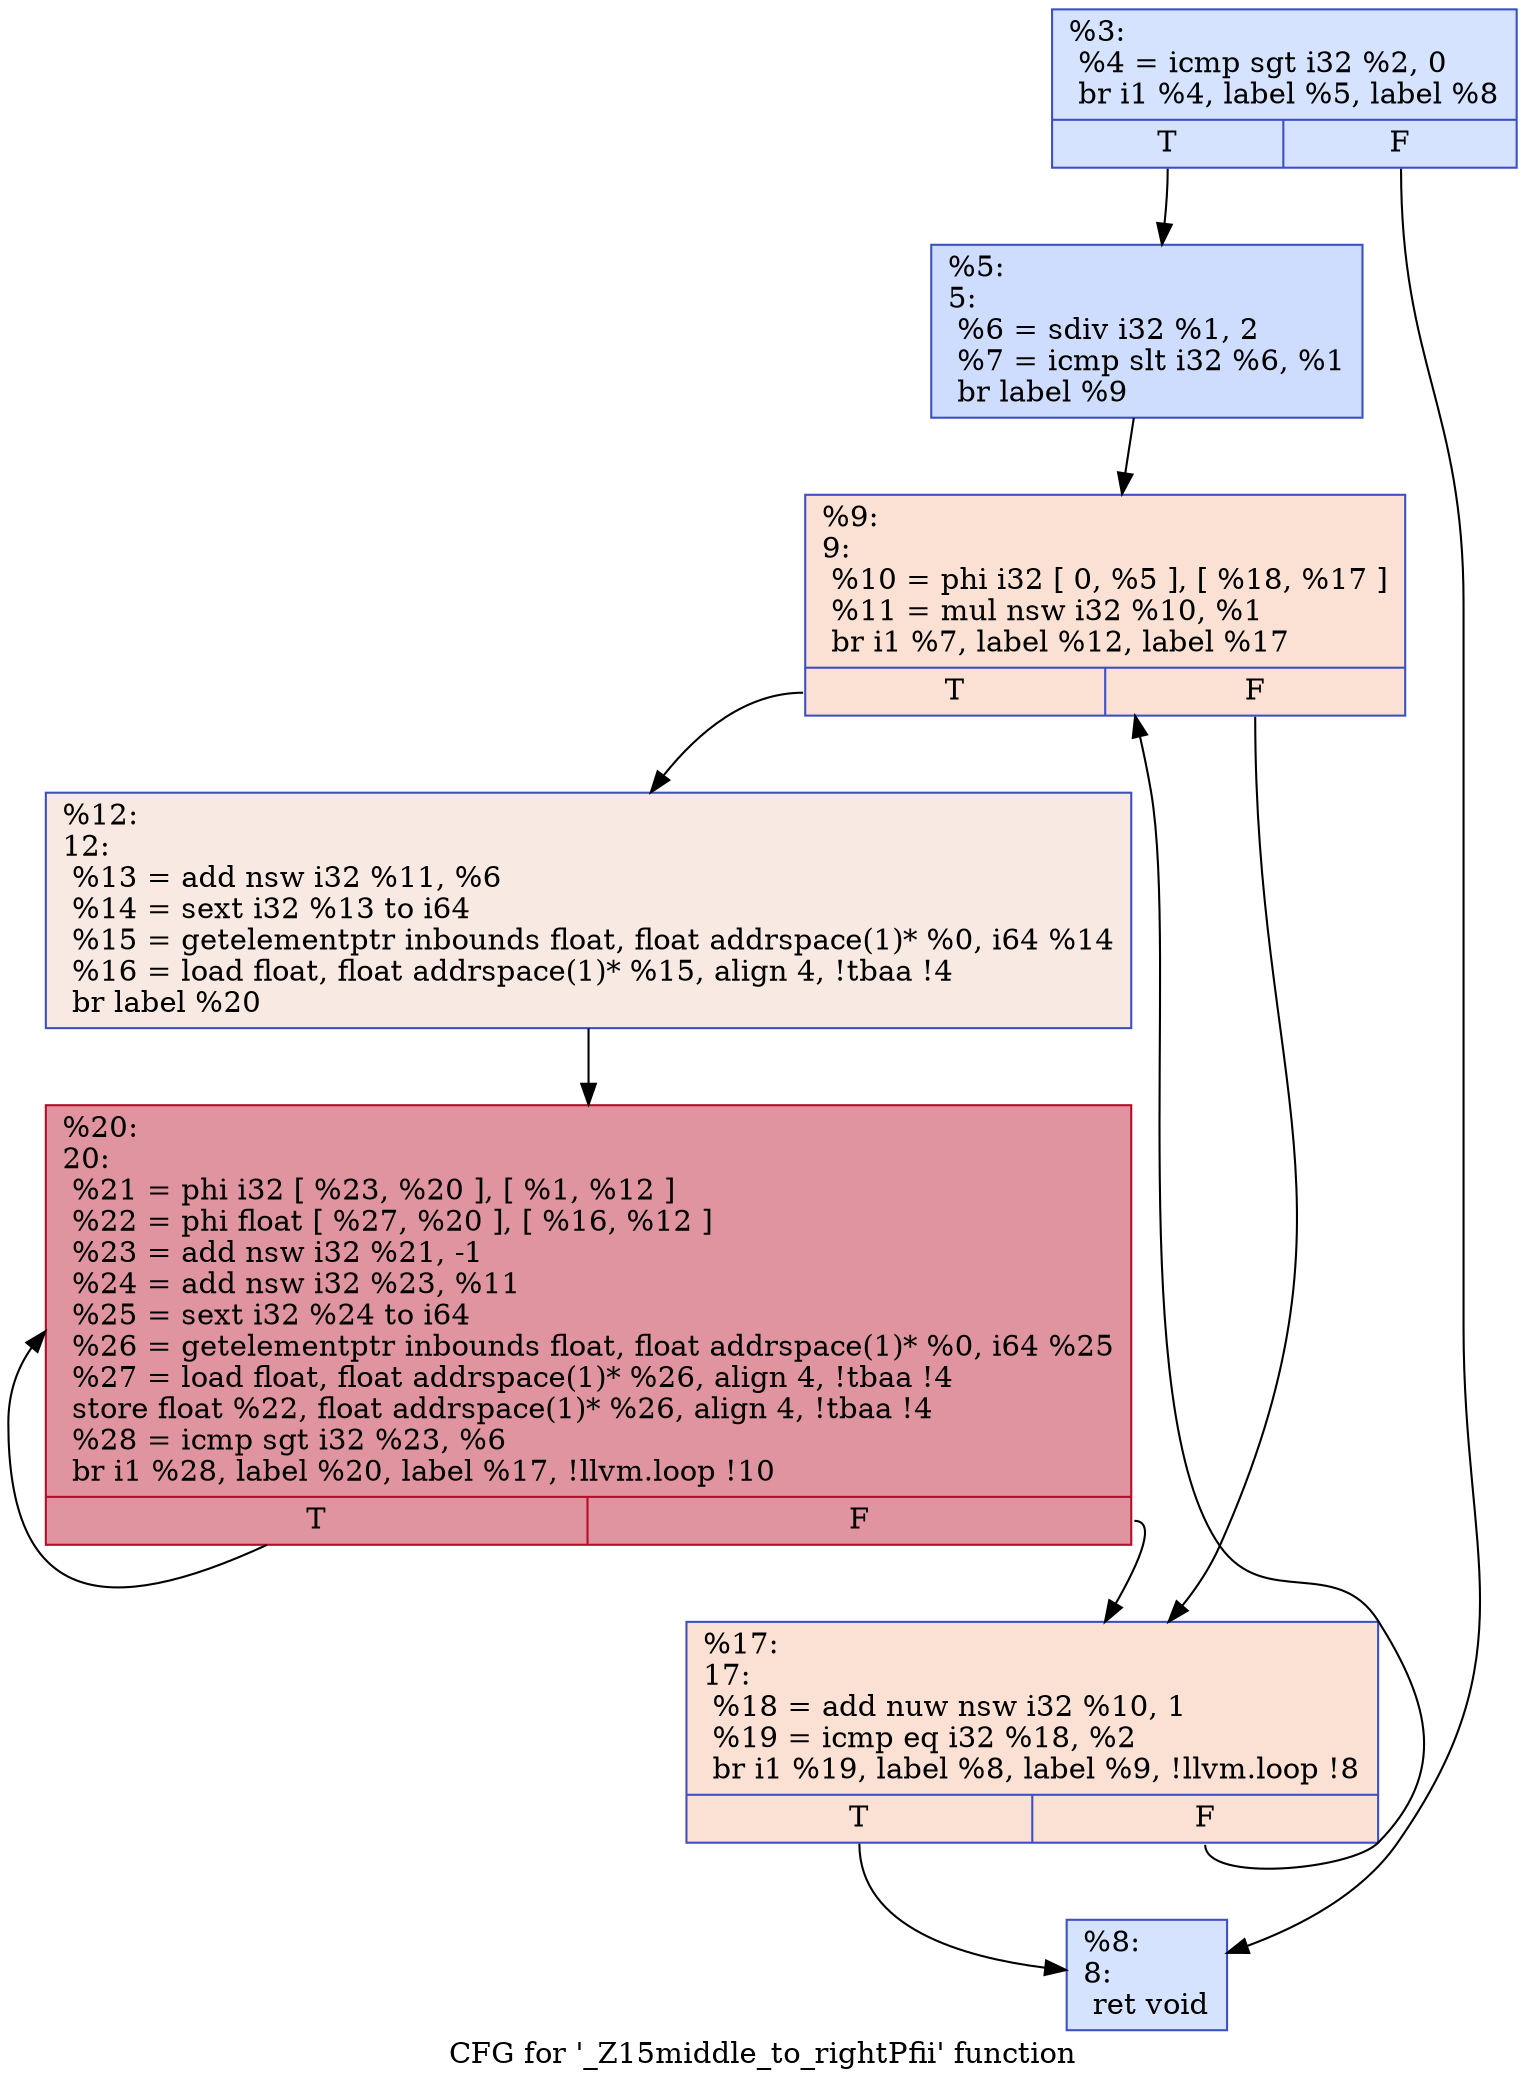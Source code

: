 digraph "CFG for '_Z15middle_to_rightPfii' function" {
	label="CFG for '_Z15middle_to_rightPfii' function";

	Node0x4673f40 [shape=record,color="#3d50c3ff", style=filled, fillcolor="#a1c0ff70",label="{%3:\l  %4 = icmp sgt i32 %2, 0\l  br i1 %4, label %5, label %8\l|{<s0>T|<s1>F}}"];
	Node0x4673f40:s0 -> Node0x4674630;
	Node0x4673f40:s1 -> Node0x46746c0;
	Node0x4674630 [shape=record,color="#3d50c3ff", style=filled, fillcolor="#8fb1fe70",label="{%5:\l5:                                                \l  %6 = sdiv i32 %1, 2\l  %7 = icmp slt i32 %6, %1\l  br label %9\l}"];
	Node0x4674630 -> Node0x4674920;
	Node0x46746c0 [shape=record,color="#3d50c3ff", style=filled, fillcolor="#a1c0ff70",label="{%8:\l8:                                                \l  ret void\l}"];
	Node0x4674920 [shape=record,color="#3d50c3ff", style=filled, fillcolor="#f7b99e70",label="{%9:\l9:                                                \l  %10 = phi i32 [ 0, %5 ], [ %18, %17 ]\l  %11 = mul nsw i32 %10, %1\l  br i1 %7, label %12, label %17\l|{<s0>T|<s1>F}}"];
	Node0x4674920:s0 -> Node0x4674c20;
	Node0x4674920:s1 -> Node0x4674af0;
	Node0x4674c20 [shape=record,color="#3d50c3ff", style=filled, fillcolor="#efcebd70",label="{%12:\l12:                                               \l  %13 = add nsw i32 %11, %6\l  %14 = sext i32 %13 to i64\l  %15 = getelementptr inbounds float, float addrspace(1)* %0, i64 %14\l  %16 = load float, float addrspace(1)* %15, align 4, !tbaa !4\l  br label %20\l}"];
	Node0x4674c20 -> Node0x46749e0;
	Node0x4674af0 [shape=record,color="#3d50c3ff", style=filled, fillcolor="#f7b99e70",label="{%17:\l17:                                               \l  %18 = add nuw nsw i32 %10, 1\l  %19 = icmp eq i32 %18, %2\l  br i1 %19, label %8, label %9, !llvm.loop !8\l|{<s0>T|<s1>F}}"];
	Node0x4674af0:s0 -> Node0x46746c0;
	Node0x4674af0:s1 -> Node0x4674920;
	Node0x46749e0 [shape=record,color="#b70d28ff", style=filled, fillcolor="#b70d2870",label="{%20:\l20:                                               \l  %21 = phi i32 [ %23, %20 ], [ %1, %12 ]\l  %22 = phi float [ %27, %20 ], [ %16, %12 ]\l  %23 = add nsw i32 %21, -1\l  %24 = add nsw i32 %23, %11\l  %25 = sext i32 %24 to i64\l  %26 = getelementptr inbounds float, float addrspace(1)* %0, i64 %25\l  %27 = load float, float addrspace(1)* %26, align 4, !tbaa !4\l  store float %22, float addrspace(1)* %26, align 4, !tbaa !4\l  %28 = icmp sgt i32 %23, %6\l  br i1 %28, label %20, label %17, !llvm.loop !10\l|{<s0>T|<s1>F}}"];
	Node0x46749e0:s0 -> Node0x46749e0;
	Node0x46749e0:s1 -> Node0x4674af0;
}
